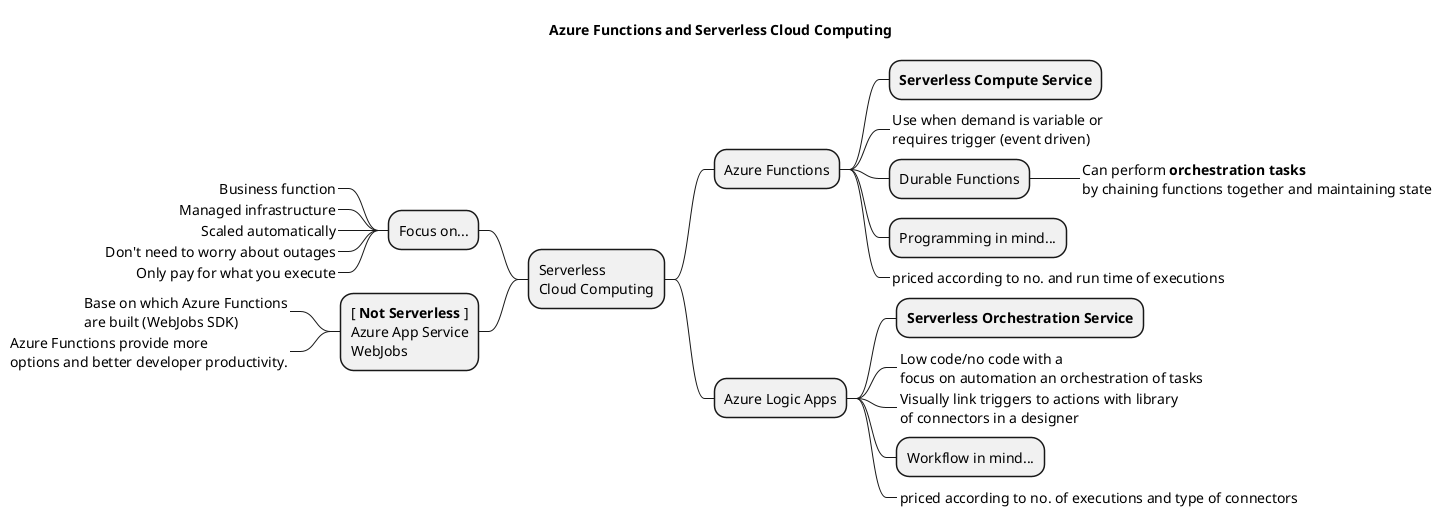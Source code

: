 @startmindmap "Serverless Cloud Computing"

title "Azure Functions and Serverless Cloud Computing"

+ Serverless\nCloud Computing
++ Azure Functions
+++ **Serverless Compute Service**
+++_ Use when demand is variable or \nrequires trigger (event driven)
+++ Durable Functions
++++_ Can perform <b>orchestration tasks</b>\nby chaining functions together and maintaining state
+++ Programming in mind...
+++_ priced according to no. and run time of executions
++ Azure Logic Apps
+++ **Serverless Orchestration Service**
+++_ Low code/no code with a\nfocus on automation an orchestration of tasks
+++_ Visually link triggers to actions with library\nof connectors in a designer
+++ Workflow in mind...
+++_ priced according to no. of executions and type of connectors
-- Focus on...
---_ Business function
---_ Managed infrastructure
---_ Scaled automatically
---_ Don't need to worry about outages
---_ Only pay for what you execute
-- [ **Not Serverless** ]\nAzure App Service\nWebJobs
---_ Base on which Azure Functions\nare built (WebJobs SDK)
---_  Azure Functions provide more\noptions and better developer productivity.


@endmindmap
